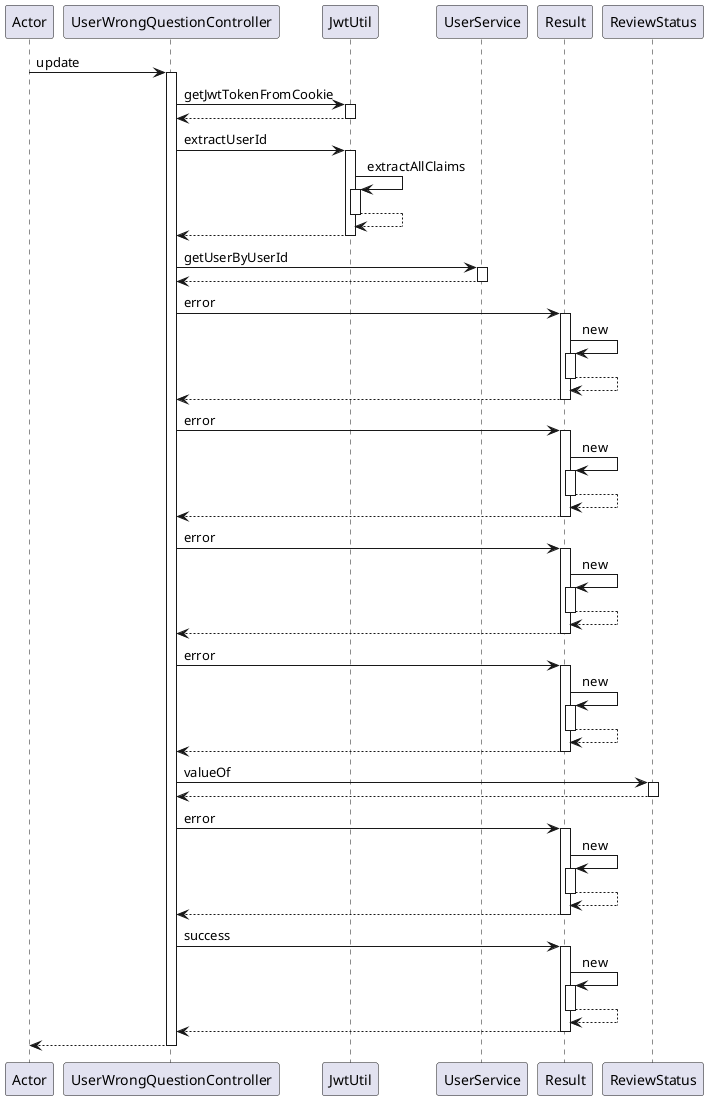 @startuml
participant Actor
Actor -> UserWrongQuestionController : update
activate UserWrongQuestionController
UserWrongQuestionController -> JwtUtil : getJwtTokenFromCookie
activate JwtUtil
JwtUtil --> UserWrongQuestionController
deactivate JwtUtil
UserWrongQuestionController -> JwtUtil : extractUserId
activate JwtUtil
JwtUtil -> JwtUtil : extractAllClaims
activate JwtUtil
JwtUtil --> JwtUtil
deactivate JwtUtil
JwtUtil --> UserWrongQuestionController
deactivate JwtUtil
UserWrongQuestionController -> UserService : getUserByUserId
activate UserService
UserService --> UserWrongQuestionController
deactivate UserService
UserWrongQuestionController -> Result : error
activate Result
Result -> Result : new
activate Result
Result --> Result
deactivate Result
Result --> UserWrongQuestionController
deactivate Result
UserWrongQuestionController -> Result : error
activate Result
Result -> Result : new
activate Result
Result --> Result
deactivate Result
Result --> UserWrongQuestionController
deactivate Result
UserWrongQuestionController -> Result : error
activate Result
Result -> Result : new
activate Result
Result --> Result
deactivate Result
Result --> UserWrongQuestionController
deactivate Result
UserWrongQuestionController -> Result : error
activate Result
Result -> Result : new
activate Result
Result --> Result
deactivate Result
Result --> UserWrongQuestionController
deactivate Result
UserWrongQuestionController -> ReviewStatus : valueOf
activate ReviewStatus
ReviewStatus --> UserWrongQuestionController
deactivate ReviewStatus
UserWrongQuestionController -> Result : error
activate Result
Result -> Result : new
activate Result
Result --> Result
deactivate Result
Result --> UserWrongQuestionController
deactivate Result
UserWrongQuestionController -> Result : success
activate Result
Result -> Result : new
activate Result
Result --> Result
deactivate Result
Result --> UserWrongQuestionController
deactivate Result
return
@enduml